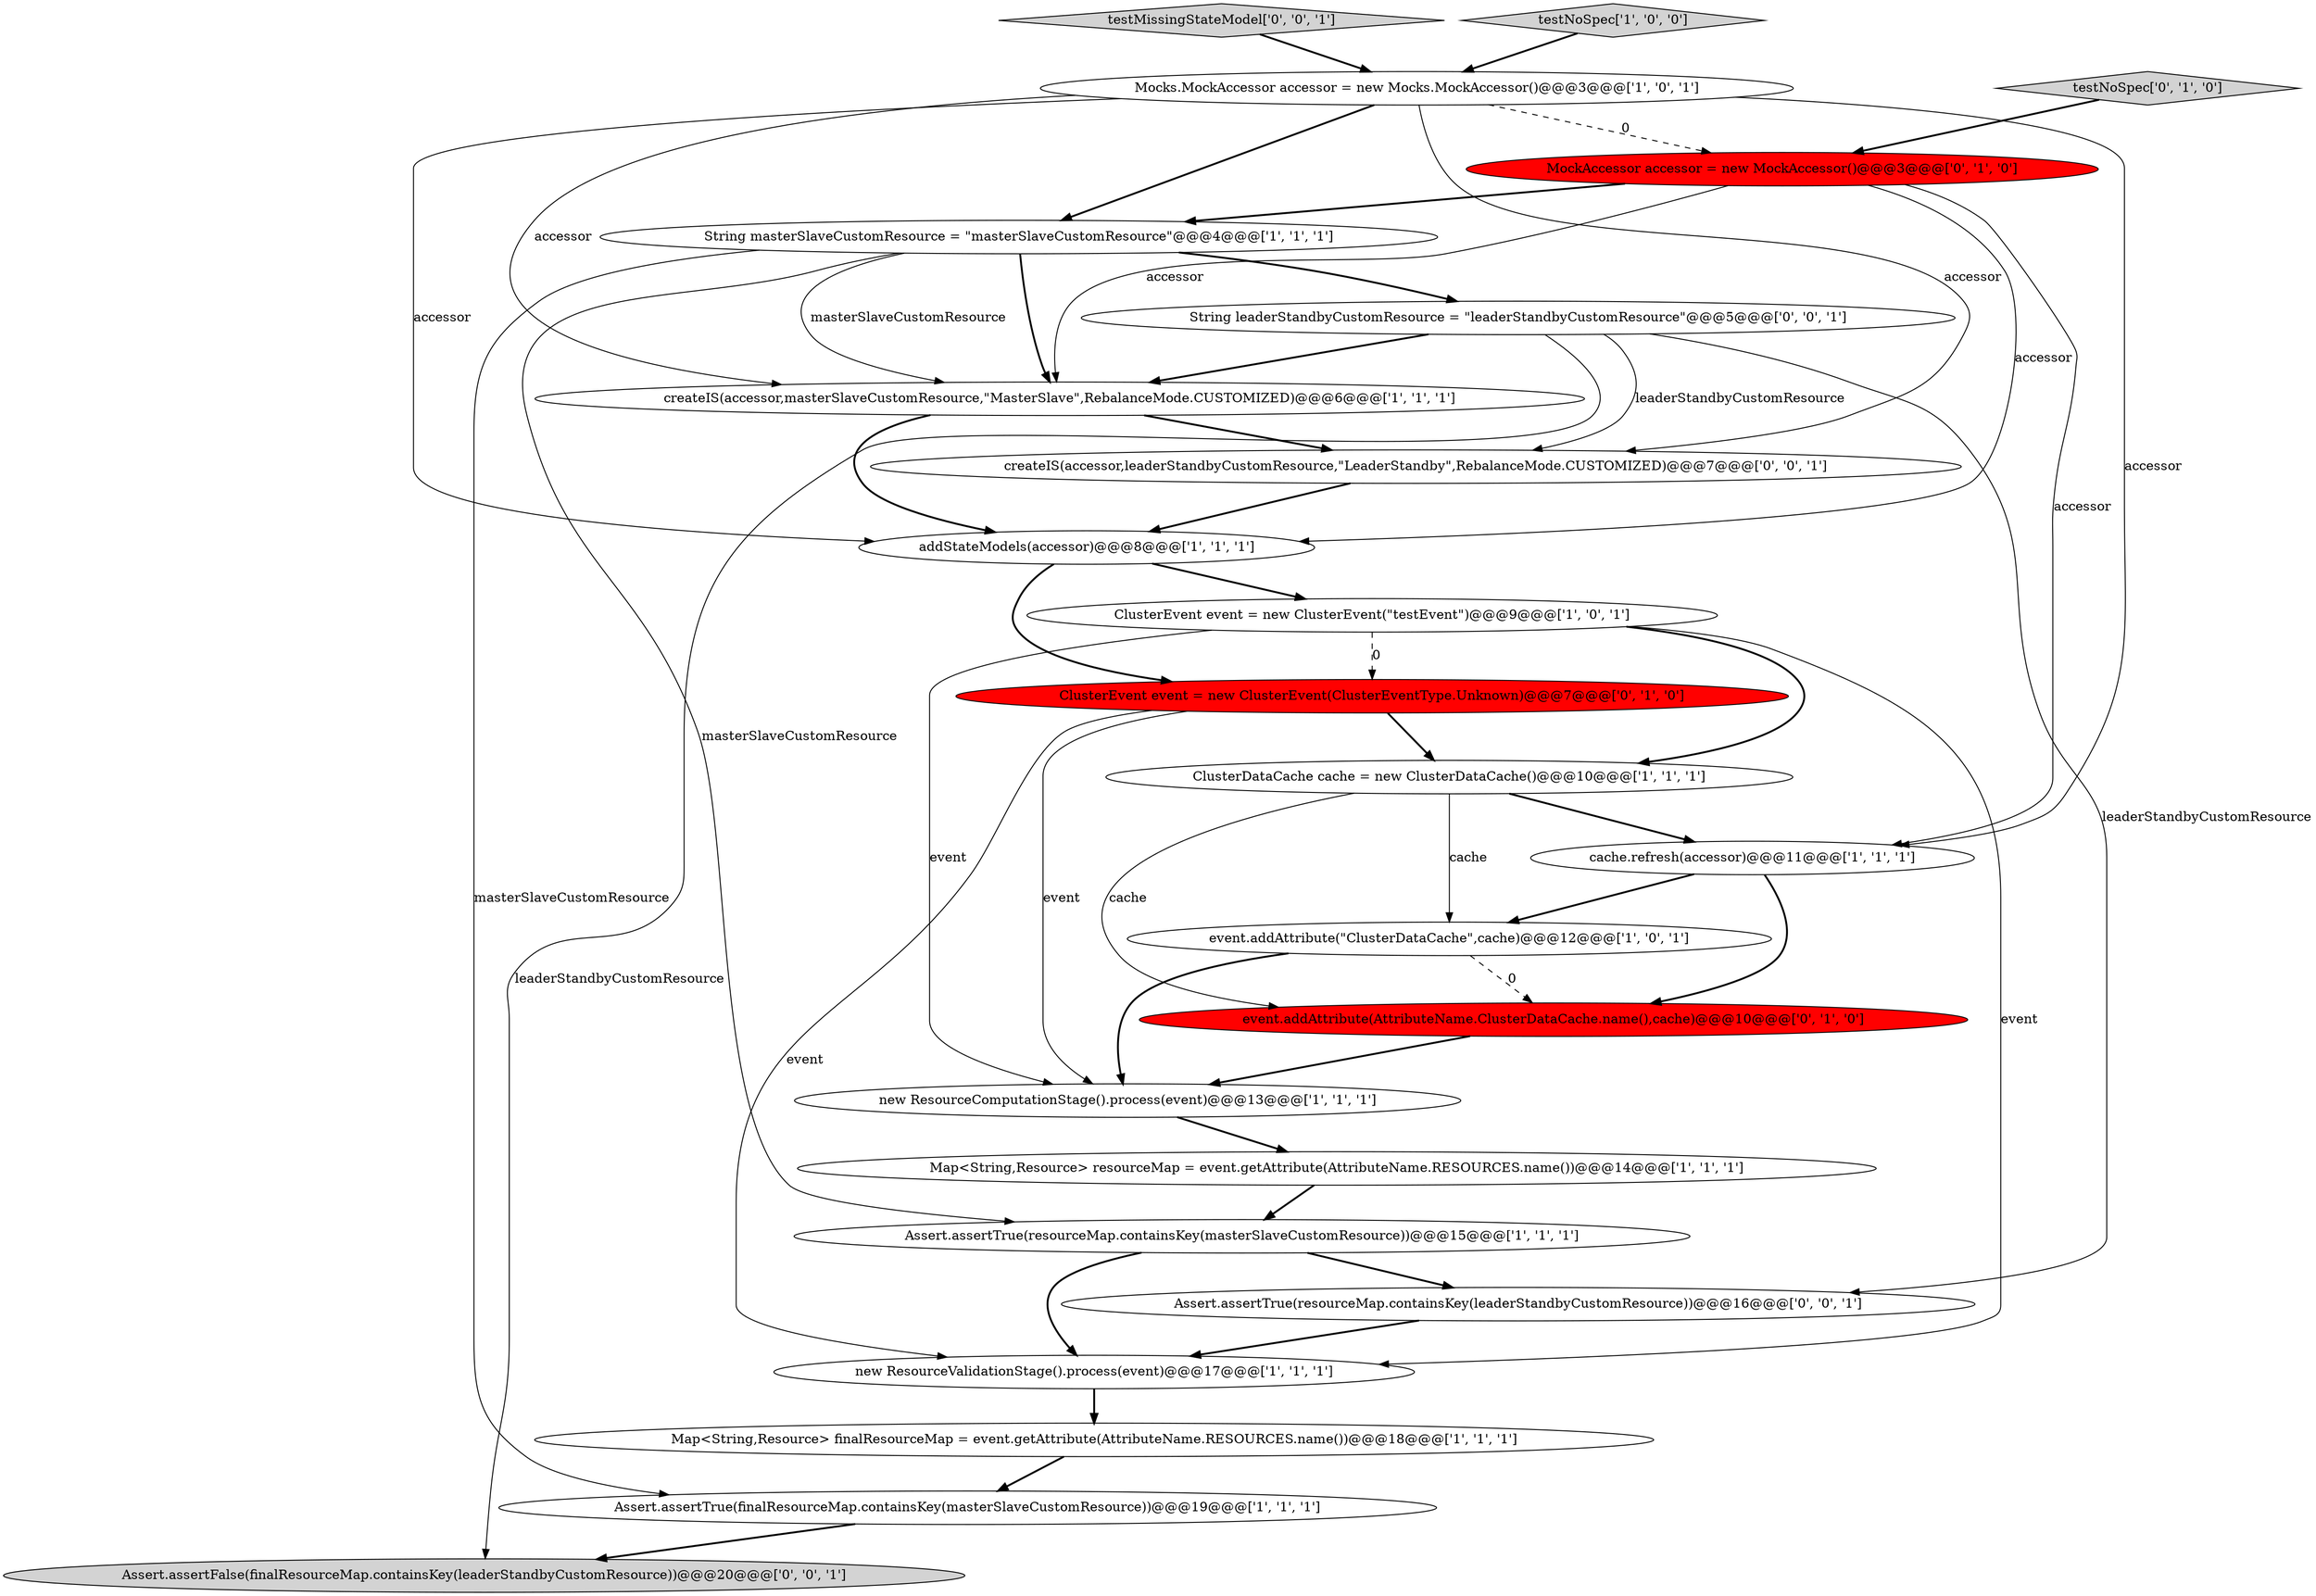 digraph {
0 [style = filled, label = "new ResourceValidationStage().process(event)@@@17@@@['1', '1', '1']", fillcolor = white, shape = ellipse image = "AAA0AAABBB1BBB"];
2 [style = filled, label = "createIS(accessor,masterSlaveCustomResource,\"MasterSlave\",RebalanceMode.CUSTOMIZED)@@@6@@@['1', '1', '1']", fillcolor = white, shape = ellipse image = "AAA0AAABBB1BBB"];
16 [style = filled, label = "testNoSpec['0', '1', '0']", fillcolor = lightgray, shape = diamond image = "AAA0AAABBB2BBB"];
22 [style = filled, label = "testMissingStateModel['0', '0', '1']", fillcolor = lightgray, shape = diamond image = "AAA0AAABBB3BBB"];
20 [style = filled, label = "createIS(accessor,leaderStandbyCustomResource,\"LeaderStandby\",RebalanceMode.CUSTOMIZED)@@@7@@@['0', '0', '1']", fillcolor = white, shape = ellipse image = "AAA0AAABBB3BBB"];
10 [style = filled, label = "Map<String,Resource> resourceMap = event.getAttribute(AttributeName.RESOURCES.name())@@@14@@@['1', '1', '1']", fillcolor = white, shape = ellipse image = "AAA0AAABBB1BBB"];
6 [style = filled, label = "Assert.assertTrue(resourceMap.containsKey(masterSlaveCustomResource))@@@15@@@['1', '1', '1']", fillcolor = white, shape = ellipse image = "AAA0AAABBB1BBB"];
17 [style = filled, label = "MockAccessor accessor = new MockAccessor()@@@3@@@['0', '1', '0']", fillcolor = red, shape = ellipse image = "AAA1AAABBB2BBB"];
3 [style = filled, label = "ClusterEvent event = new ClusterEvent(\"testEvent\")@@@9@@@['1', '0', '1']", fillcolor = white, shape = ellipse image = "AAA0AAABBB1BBB"];
15 [style = filled, label = "ClusterEvent event = new ClusterEvent(ClusterEventType.Unknown)@@@7@@@['0', '1', '0']", fillcolor = red, shape = ellipse image = "AAA1AAABBB2BBB"];
9 [style = filled, label = "event.addAttribute(\"ClusterDataCache\",cache)@@@12@@@['1', '0', '1']", fillcolor = white, shape = ellipse image = "AAA0AAABBB1BBB"];
23 [style = filled, label = "Assert.assertFalse(finalResourceMap.containsKey(leaderStandbyCustomResource))@@@20@@@['0', '0', '1']", fillcolor = lightgray, shape = ellipse image = "AAA0AAABBB3BBB"];
19 [style = filled, label = "Assert.assertTrue(resourceMap.containsKey(leaderStandbyCustomResource))@@@16@@@['0', '0', '1']", fillcolor = white, shape = ellipse image = "AAA0AAABBB3BBB"];
13 [style = filled, label = "String masterSlaveCustomResource = \"masterSlaveCustomResource\"@@@4@@@['1', '1', '1']", fillcolor = white, shape = ellipse image = "AAA0AAABBB1BBB"];
1 [style = filled, label = "Assert.assertTrue(finalResourceMap.containsKey(masterSlaveCustomResource))@@@19@@@['1', '1', '1']", fillcolor = white, shape = ellipse image = "AAA0AAABBB1BBB"];
4 [style = filled, label = "Map<String,Resource> finalResourceMap = event.getAttribute(AttributeName.RESOURCES.name())@@@18@@@['1', '1', '1']", fillcolor = white, shape = ellipse image = "AAA0AAABBB1BBB"];
18 [style = filled, label = "event.addAttribute(AttributeName.ClusterDataCache.name(),cache)@@@10@@@['0', '1', '0']", fillcolor = red, shape = ellipse image = "AAA1AAABBB2BBB"];
7 [style = filled, label = "ClusterDataCache cache = new ClusterDataCache()@@@10@@@['1', '1', '1']", fillcolor = white, shape = ellipse image = "AAA0AAABBB1BBB"];
5 [style = filled, label = "new ResourceComputationStage().process(event)@@@13@@@['1', '1', '1']", fillcolor = white, shape = ellipse image = "AAA0AAABBB1BBB"];
11 [style = filled, label = "addStateModels(accessor)@@@8@@@['1', '1', '1']", fillcolor = white, shape = ellipse image = "AAA0AAABBB1BBB"];
8 [style = filled, label = "Mocks.MockAccessor accessor = new Mocks.MockAccessor()@@@3@@@['1', '0', '1']", fillcolor = white, shape = ellipse image = "AAA0AAABBB1BBB"];
21 [style = filled, label = "String leaderStandbyCustomResource = \"leaderStandbyCustomResource\"@@@5@@@['0', '0', '1']", fillcolor = white, shape = ellipse image = "AAA0AAABBB3BBB"];
14 [style = filled, label = "cache.refresh(accessor)@@@11@@@['1', '1', '1']", fillcolor = white, shape = ellipse image = "AAA0AAABBB1BBB"];
12 [style = filled, label = "testNoSpec['1', '0', '0']", fillcolor = lightgray, shape = diamond image = "AAA0AAABBB1BBB"];
8->2 [style = solid, label="accessor"];
7->9 [style = solid, label="cache"];
21->23 [style = solid, label="leaderStandbyCustomResource"];
5->10 [style = bold, label=""];
3->0 [style = solid, label="event"];
2->20 [style = bold, label=""];
15->7 [style = bold, label=""];
17->2 [style = solid, label="accessor"];
7->18 [style = solid, label="cache"];
9->18 [style = dashed, label="0"];
8->20 [style = solid, label="accessor"];
6->0 [style = bold, label=""];
6->19 [style = bold, label=""];
16->17 [style = bold, label=""];
20->11 [style = bold, label=""];
8->11 [style = solid, label="accessor"];
3->5 [style = solid, label="event"];
10->6 [style = bold, label=""];
8->14 [style = solid, label="accessor"];
11->15 [style = bold, label=""];
19->0 [style = bold, label=""];
1->23 [style = bold, label=""];
21->2 [style = bold, label=""];
7->14 [style = bold, label=""];
22->8 [style = bold, label=""];
15->0 [style = solid, label="event"];
15->5 [style = solid, label="event"];
3->7 [style = bold, label=""];
11->3 [style = bold, label=""];
0->4 [style = bold, label=""];
12->8 [style = bold, label=""];
13->1 [style = solid, label="masterSlaveCustomResource"];
18->5 [style = bold, label=""];
13->2 [style = solid, label="masterSlaveCustomResource"];
17->11 [style = solid, label="accessor"];
13->6 [style = solid, label="masterSlaveCustomResource"];
21->20 [style = solid, label="leaderStandbyCustomResource"];
9->5 [style = bold, label=""];
3->15 [style = dashed, label="0"];
8->17 [style = dashed, label="0"];
14->9 [style = bold, label=""];
14->18 [style = bold, label=""];
4->1 [style = bold, label=""];
17->13 [style = bold, label=""];
21->19 [style = solid, label="leaderStandbyCustomResource"];
17->14 [style = solid, label="accessor"];
13->21 [style = bold, label=""];
2->11 [style = bold, label=""];
8->13 [style = bold, label=""];
13->2 [style = bold, label=""];
}
